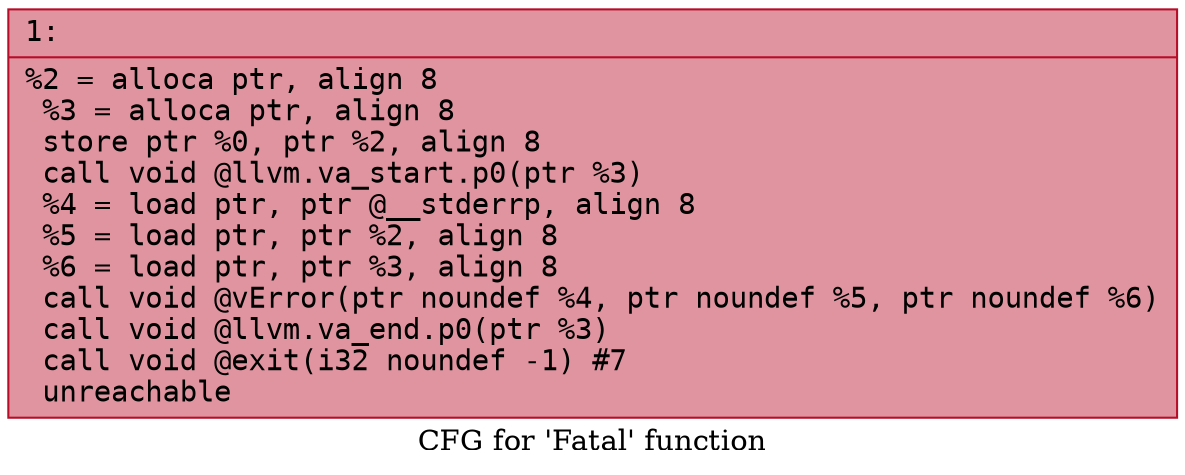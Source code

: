 digraph "CFG for 'Fatal' function" {
	label="CFG for 'Fatal' function";

	Node0x6000001a3020 [shape=record,color="#b70d28ff", style=filled, fillcolor="#b70d2870" fontname="Courier",label="{1:\l|  %2 = alloca ptr, align 8\l  %3 = alloca ptr, align 8\l  store ptr %0, ptr %2, align 8\l  call void @llvm.va_start.p0(ptr %3)\l  %4 = load ptr, ptr @__stderrp, align 8\l  %5 = load ptr, ptr %2, align 8\l  %6 = load ptr, ptr %3, align 8\l  call void @vError(ptr noundef %4, ptr noundef %5, ptr noundef %6)\l  call void @llvm.va_end.p0(ptr %3)\l  call void @exit(i32 noundef -1) #7\l  unreachable\l}"];
}
